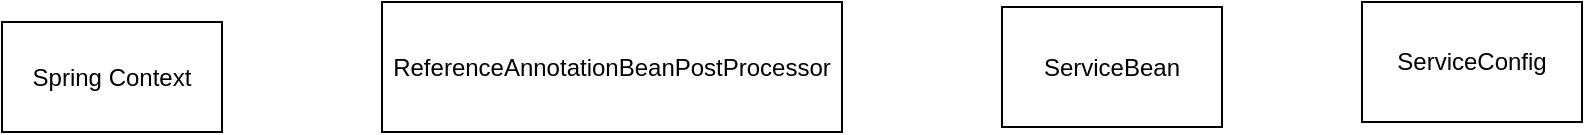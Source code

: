 <mxfile version="17.4.4" type="github">
  <diagram id="vuQ6-RvNP1zG2d287qLm" name="第 1 页">
    <mxGraphModel dx="2489" dy="706" grid="1" gridSize="10" guides="1" tooltips="1" connect="1" arrows="1" fold="1" page="1" pageScale="1" pageWidth="827" pageHeight="1169" math="0" shadow="0">
      <root>
        <mxCell id="0" />
        <mxCell id="1" parent="0" />
        <mxCell id="qnpzQLHbOfzU6YIfCBS_-1" value="Spring Context" style="whiteSpace=wrap;html=1;" vertex="1" parent="1">
          <mxGeometry x="-700" y="185" width="110" height="55" as="geometry" />
        </mxCell>
        <mxCell id="qnpzQLHbOfzU6YIfCBS_-2" value="ReferenceAnnotationBeanPostProcessor" style="whiteSpace=wrap;html=1;" vertex="1" parent="1">
          <mxGeometry x="-510" y="175" width="230" height="65" as="geometry" />
        </mxCell>
        <mxCell id="qnpzQLHbOfzU6YIfCBS_-3" value="ServiceBean" style="whiteSpace=wrap;html=1;" vertex="1" parent="1">
          <mxGeometry x="-200" y="177.5" width="110" height="60" as="geometry" />
        </mxCell>
        <mxCell id="qnpzQLHbOfzU6YIfCBS_-4" value="ServiceConfig" style="whiteSpace=wrap;html=1;" vertex="1" parent="1">
          <mxGeometry x="-20" y="175" width="110" height="60" as="geometry" />
        </mxCell>
      </root>
    </mxGraphModel>
  </diagram>
</mxfile>
